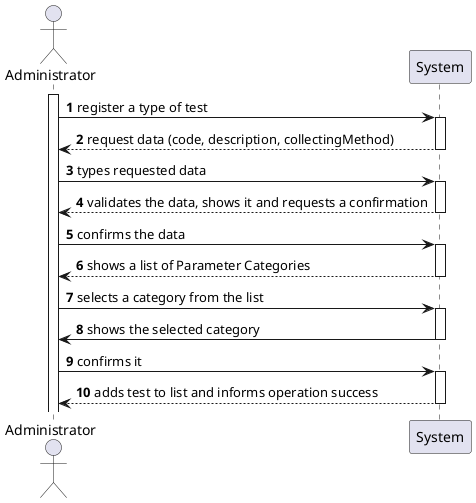 @startuml
'https://plantuml.com/sequence-diagram

autonumber

actor "Administrator" as admin
activate admin

admin -> System ++: register a type of test
System -->  admin --: request data (code, description, collectingMethod)
admin ->  System ++: types requested data
System --> admin --: validates the data, shows it and requests a confirmation
admin -> System ++: confirms the data
System --> admin --: shows a list of Parameter Categories
admin -> System ++: selects a category from the list
System -> admin --: shows the selected category
admin -> System ++: confirms it
System --> admin --: adds test to list and informs operation success

@enduml